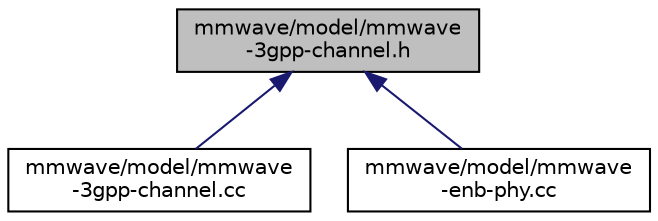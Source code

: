 digraph "mmwave/model/mmwave-3gpp-channel.h"
{
  edge [fontname="Helvetica",fontsize="10",labelfontname="Helvetica",labelfontsize="10"];
  node [fontname="Helvetica",fontsize="10",shape=record];
  Node1 [label="mmwave/model/mmwave\l-3gpp-channel.h",height=0.2,width=0.4,color="black", fillcolor="grey75", style="filled", fontcolor="black"];
  Node1 -> Node2 [dir="back",color="midnightblue",fontsize="10",style="solid"];
  Node2 [label="mmwave/model/mmwave\l-3gpp-channel.cc",height=0.2,width=0.4,color="black", fillcolor="white", style="filled",URL="$de/d10/mmwave-3gpp-channel_8cc.html"];
  Node1 -> Node3 [dir="back",color="midnightblue",fontsize="10",style="solid"];
  Node3 [label="mmwave/model/mmwave\l-enb-phy.cc",height=0.2,width=0.4,color="black", fillcolor="white", style="filled",URL="$da/dbc/mmwave-enb-phy_8cc.html"];
}
